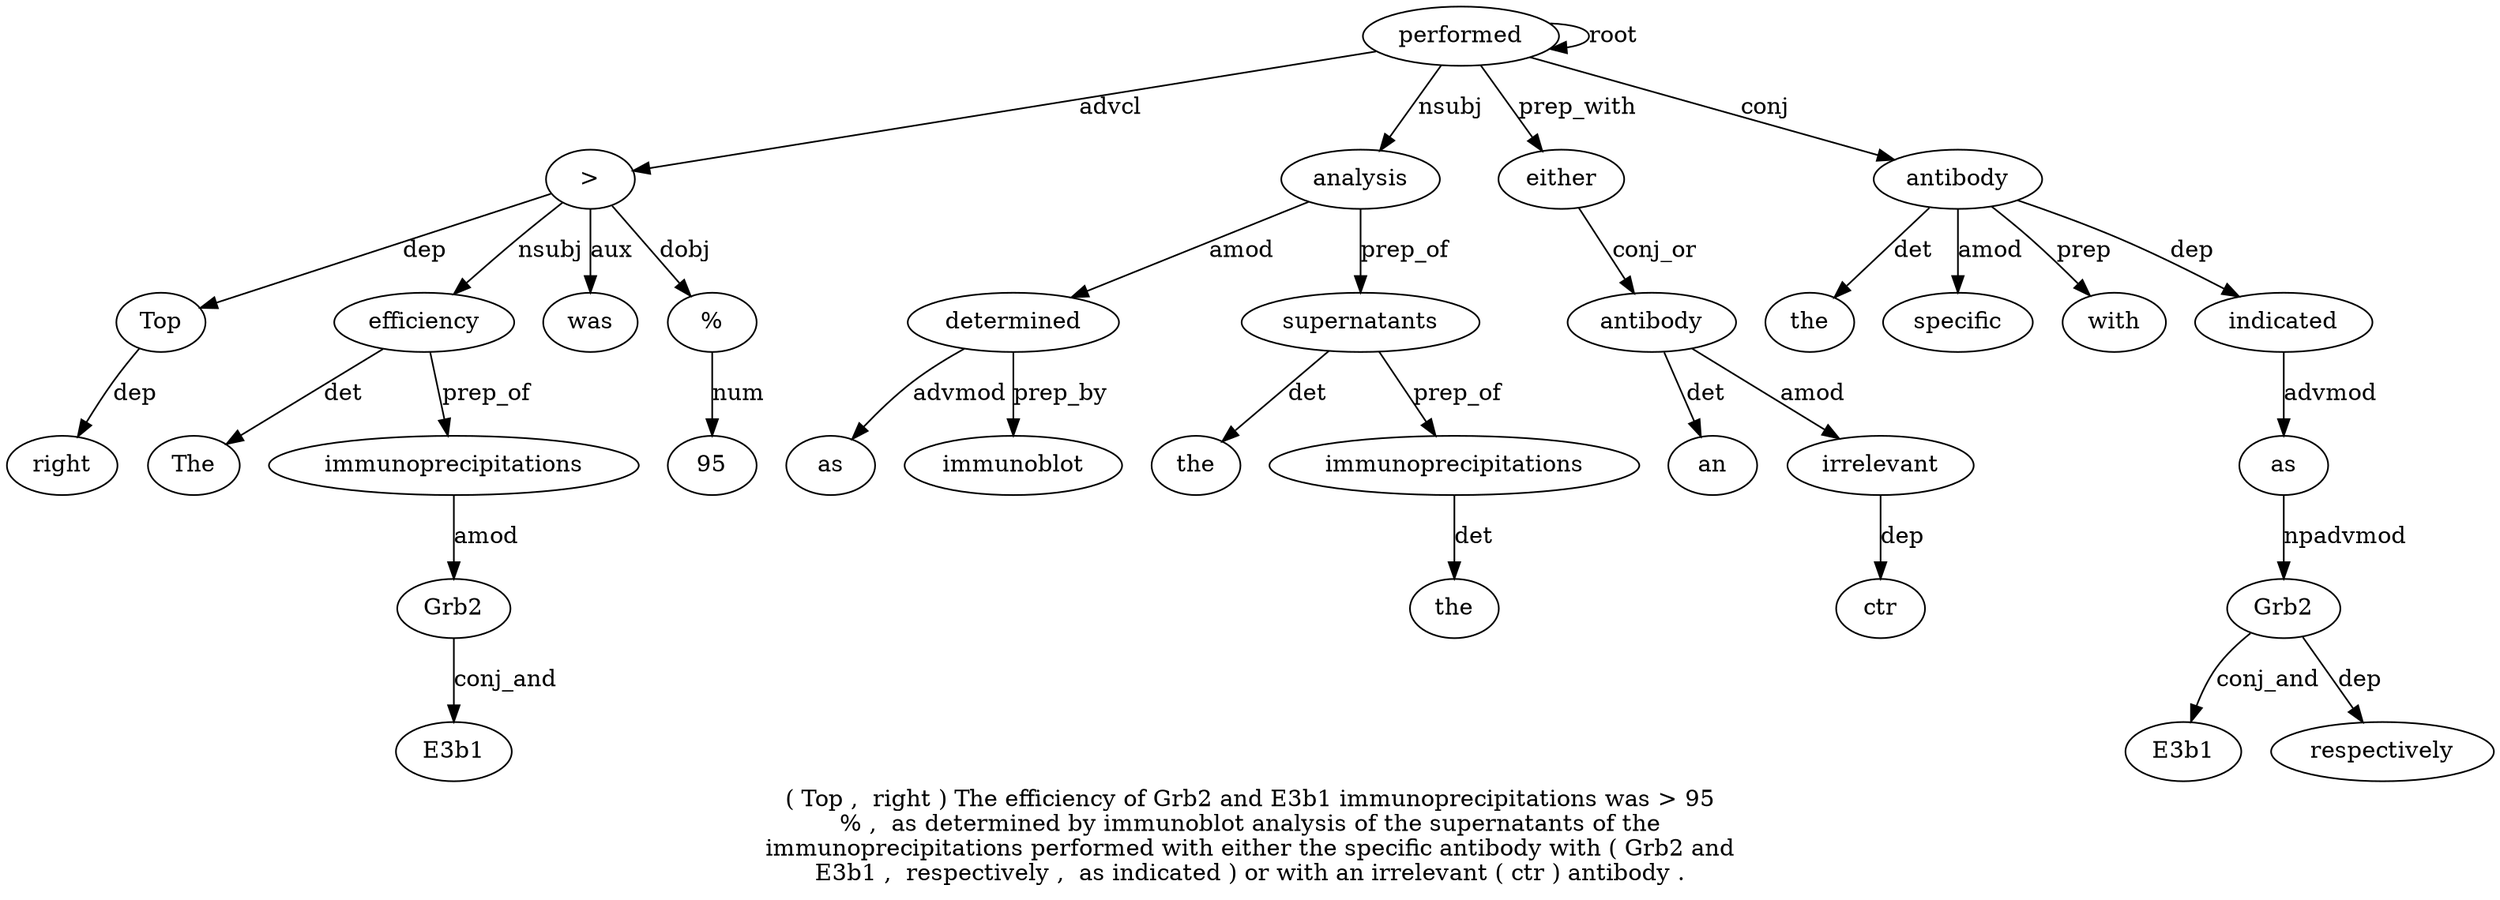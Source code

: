 digraph "( Top ,  right ) The efficiency of Grb2 and E3b1 immunoprecipitations was > 95 % ,  as determined by immunoblot analysis of the supernatants of the immunoprecipitations performed with either the specific antibody with ( Grb2 and E3b1 ,  respectively ,  as indicated ) or with an irrelevant ( ctr ) antibody ." {
label="( Top ,  right ) The efficiency of Grb2 and E3b1 immunoprecipitations was > 95
% ,  as determined by immunoblot analysis of the supernatants of the
immunoprecipitations performed with either the specific antibody with ( Grb2 and
E3b1 ,  respectively ,  as indicated ) or with an irrelevant ( ctr ) antibody .";
">14" [style=filled, fillcolor=white, label=">"];
Top2 [style=filled, fillcolor=white, label=Top];
">14" -> Top2  [label=dep];
right4 [style=filled, fillcolor=white, label=right];
Top2 -> right4  [label=dep];
efficiency7 [style=filled, fillcolor=white, label=efficiency];
The6 [style=filled, fillcolor=white, label=The];
efficiency7 -> The6  [label=det];
">14" -> efficiency7  [label=nsubj];
immunoprecipitations12 [style=filled, fillcolor=white, label=immunoprecipitations];
Grb29 [style=filled, fillcolor=white, label=Grb2];
immunoprecipitations12 -> Grb29  [label=amod];
E3b1 [style=filled, fillcolor=white, label=E3b1];
Grb29 -> E3b1  [label=conj_and];
efficiency7 -> immunoprecipitations12  [label=prep_of];
was13 [style=filled, fillcolor=white, label=was];
">14" -> was13  [label=aux];
performed29 [style=filled, fillcolor=white, label=performed];
performed29 -> ">14"  [label=advcl];
"%16" [style=filled, fillcolor=white, label="%"];
951 [style=filled, fillcolor=white, label=95];
"%16" -> 951  [label=num];
">14" -> "%16"  [label=dobj];
determined19 [style=filled, fillcolor=white, label=determined];
as18 [style=filled, fillcolor=white, label=as];
determined19 -> as18  [label=advmod];
analysis22 [style=filled, fillcolor=white, label=analysis];
analysis22 -> determined19  [label=amod];
immunoblot21 [style=filled, fillcolor=white, label=immunoblot];
determined19 -> immunoblot21  [label=prep_by];
performed29 -> analysis22  [label=nsubj];
supernatants25 [style=filled, fillcolor=white, label=supernatants];
the24 [style=filled, fillcolor=white, label=the];
supernatants25 -> the24  [label=det];
analysis22 -> supernatants25  [label=prep_of];
immunoprecipitations28 [style=filled, fillcolor=white, label=immunoprecipitations];
the27 [style=filled, fillcolor=white, label=the];
immunoprecipitations28 -> the27  [label=det];
supernatants25 -> immunoprecipitations28  [label=prep_of];
performed29 -> performed29  [label=root];
either31 [style=filled, fillcolor=white, label=either];
performed29 -> either31  [label=prep_with];
antibody34 [style=filled, fillcolor=white, label=antibody];
the32 [style=filled, fillcolor=white, label=the];
antibody34 -> the32  [label=det];
specific33 [style=filled, fillcolor=white, label=specific];
antibody34 -> specific33  [label=amod];
performed29 -> antibody34  [label=conj];
with35 [style=filled, fillcolor=white, label=with];
antibody34 -> with35  [label=prep];
as43 [style=filled, fillcolor=white, label=as];
Grb237 [style=filled, fillcolor=white, label=Grb2];
as43 -> Grb237  [label=npadvmod];
E3b139 [style=filled, fillcolor=white, label=E3b1];
Grb237 -> E3b139  [label=conj_and];
respectively41 [style=filled, fillcolor=white, label=respectively];
Grb237 -> respectively41  [label=dep];
indicated44 [style=filled, fillcolor=white, label=indicated];
indicated44 -> as43  [label=advmod];
antibody34 -> indicated44  [label=dep];
antibody53 [style=filled, fillcolor=white, label=antibody];
an48 [style=filled, fillcolor=white, label=an];
antibody53 -> an48  [label=det];
irrelevant49 [style=filled, fillcolor=white, label=irrelevant];
antibody53 -> irrelevant49  [label=amod];
ctr51 [style=filled, fillcolor=white, label=ctr];
irrelevant49 -> ctr51  [label=dep];
either31 -> antibody53  [label=conj_or];
}
